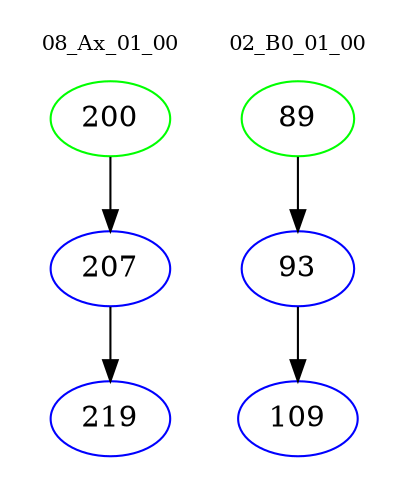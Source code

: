 digraph{
subgraph cluster_0 {
color = white
label = "08_Ax_01_00";
fontsize=10;
T0_200 [label="200", color="green"]
T0_200 -> T0_207 [color="black"]
T0_207 [label="207", color="blue"]
T0_207 -> T0_219 [color="black"]
T0_219 [label="219", color="blue"]
}
subgraph cluster_1 {
color = white
label = "02_B0_01_00";
fontsize=10;
T1_89 [label="89", color="green"]
T1_89 -> T1_93 [color="black"]
T1_93 [label="93", color="blue"]
T1_93 -> T1_109 [color="black"]
T1_109 [label="109", color="blue"]
}
}
